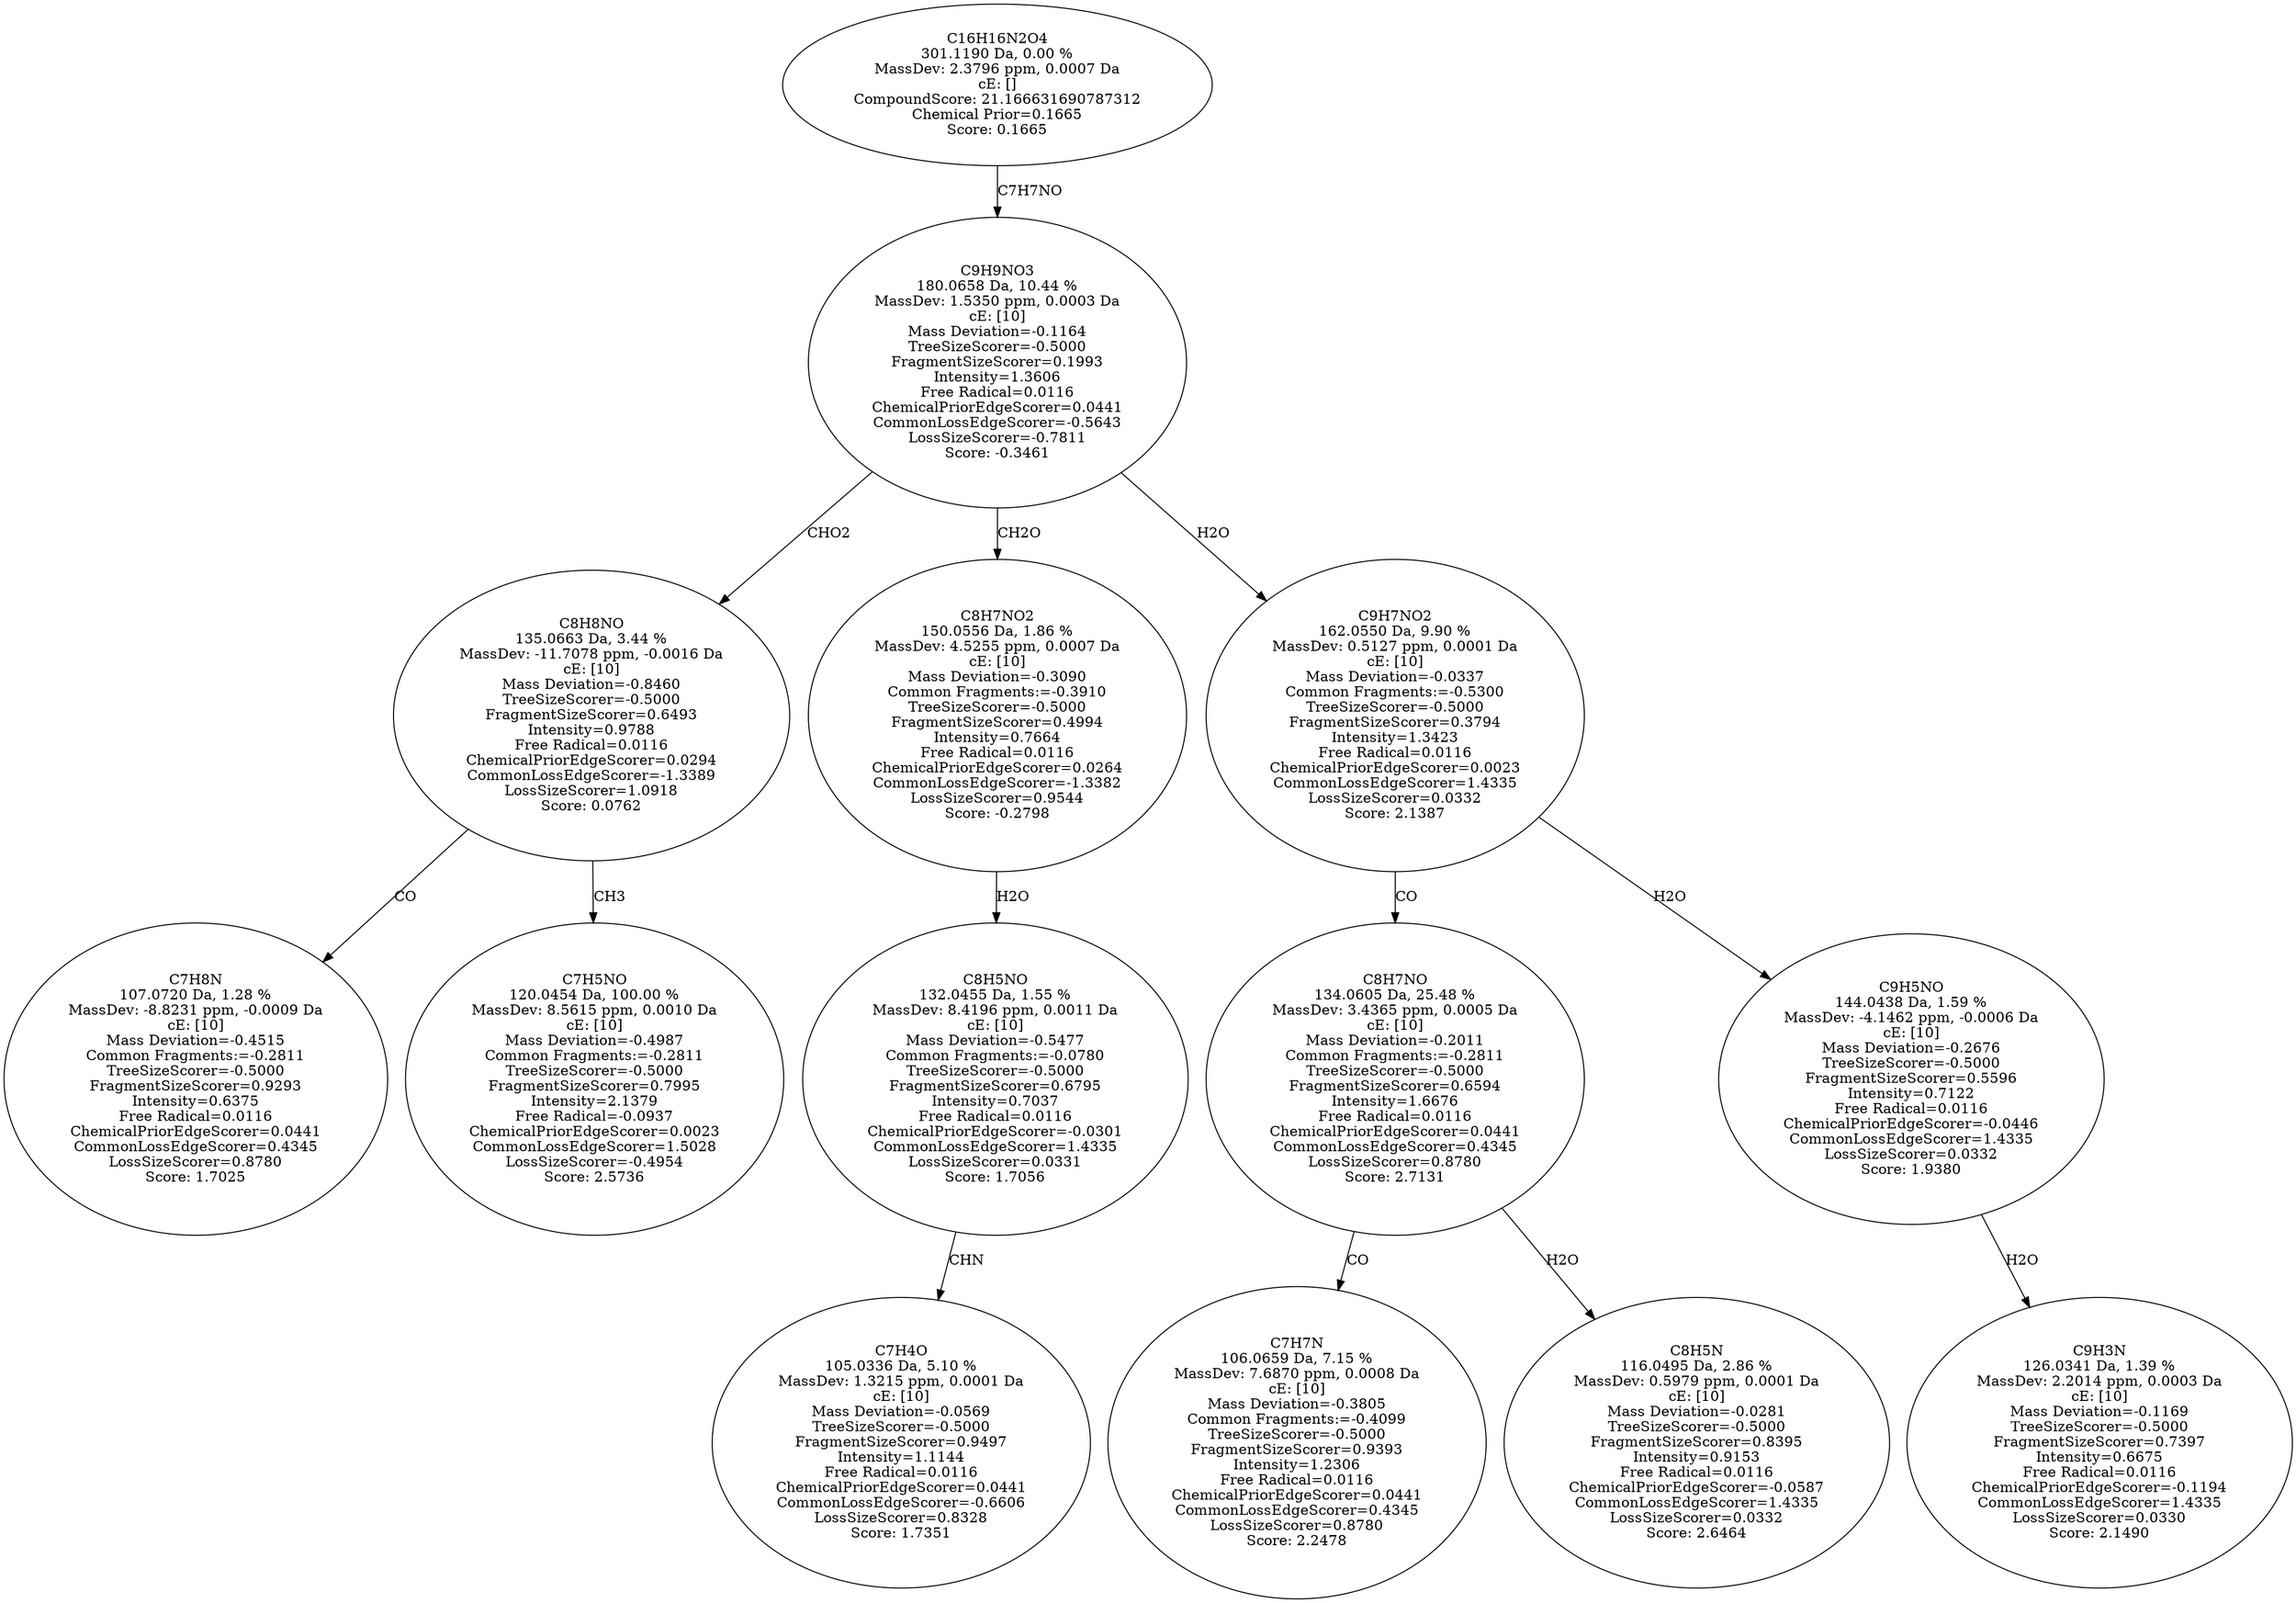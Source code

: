 strict digraph {
v1 [label="C7H8N\n107.0720 Da, 1.28 %\nMassDev: -8.8231 ppm, -0.0009 Da\ncE: [10]\nMass Deviation=-0.4515\nCommon Fragments:=-0.2811\nTreeSizeScorer=-0.5000\nFragmentSizeScorer=0.9293\nIntensity=0.6375\nFree Radical=0.0116\nChemicalPriorEdgeScorer=0.0441\nCommonLossEdgeScorer=0.4345\nLossSizeScorer=0.8780\nScore: 1.7025"];
v2 [label="C7H5NO\n120.0454 Da, 100.00 %\nMassDev: 8.5615 ppm, 0.0010 Da\ncE: [10]\nMass Deviation=-0.4987\nCommon Fragments:=-0.2811\nTreeSizeScorer=-0.5000\nFragmentSizeScorer=0.7995\nIntensity=2.1379\nFree Radical=-0.0937\nChemicalPriorEdgeScorer=0.0023\nCommonLossEdgeScorer=1.5028\nLossSizeScorer=-0.4954\nScore: 2.5736"];
v3 [label="C8H8NO\n135.0663 Da, 3.44 %\nMassDev: -11.7078 ppm, -0.0016 Da\ncE: [10]\nMass Deviation=-0.8460\nTreeSizeScorer=-0.5000\nFragmentSizeScorer=0.6493\nIntensity=0.9788\nFree Radical=0.0116\nChemicalPriorEdgeScorer=0.0294\nCommonLossEdgeScorer=-1.3389\nLossSizeScorer=1.0918\nScore: 0.0762"];
v4 [label="C7H4O\n105.0336 Da, 5.10 %\nMassDev: 1.3215 ppm, 0.0001 Da\ncE: [10]\nMass Deviation=-0.0569\nTreeSizeScorer=-0.5000\nFragmentSizeScorer=0.9497\nIntensity=1.1144\nFree Radical=0.0116\nChemicalPriorEdgeScorer=0.0441\nCommonLossEdgeScorer=-0.6606\nLossSizeScorer=0.8328\nScore: 1.7351"];
v5 [label="C8H5NO\n132.0455 Da, 1.55 %\nMassDev: 8.4196 ppm, 0.0011 Da\ncE: [10]\nMass Deviation=-0.5477\nCommon Fragments:=-0.0780\nTreeSizeScorer=-0.5000\nFragmentSizeScorer=0.6795\nIntensity=0.7037\nFree Radical=0.0116\nChemicalPriorEdgeScorer=-0.0301\nCommonLossEdgeScorer=1.4335\nLossSizeScorer=0.0331\nScore: 1.7056"];
v6 [label="C8H7NO2\n150.0556 Da, 1.86 %\nMassDev: 4.5255 ppm, 0.0007 Da\ncE: [10]\nMass Deviation=-0.3090\nCommon Fragments:=-0.3910\nTreeSizeScorer=-0.5000\nFragmentSizeScorer=0.4994\nIntensity=0.7664\nFree Radical=0.0116\nChemicalPriorEdgeScorer=0.0264\nCommonLossEdgeScorer=-1.3382\nLossSizeScorer=0.9544\nScore: -0.2798"];
v7 [label="C7H7N\n106.0659 Da, 7.15 %\nMassDev: 7.6870 ppm, 0.0008 Da\ncE: [10]\nMass Deviation=-0.3805\nCommon Fragments:=-0.4099\nTreeSizeScorer=-0.5000\nFragmentSizeScorer=0.9393\nIntensity=1.2306\nFree Radical=0.0116\nChemicalPriorEdgeScorer=0.0441\nCommonLossEdgeScorer=0.4345\nLossSizeScorer=0.8780\nScore: 2.2478"];
v8 [label="C8H5N\n116.0495 Da, 2.86 %\nMassDev: 0.5979 ppm, 0.0001 Da\ncE: [10]\nMass Deviation=-0.0281\nTreeSizeScorer=-0.5000\nFragmentSizeScorer=0.8395\nIntensity=0.9153\nFree Radical=0.0116\nChemicalPriorEdgeScorer=-0.0587\nCommonLossEdgeScorer=1.4335\nLossSizeScorer=0.0332\nScore: 2.6464"];
v9 [label="C8H7NO\n134.0605 Da, 25.48 %\nMassDev: 3.4365 ppm, 0.0005 Da\ncE: [10]\nMass Deviation=-0.2011\nCommon Fragments:=-0.2811\nTreeSizeScorer=-0.5000\nFragmentSizeScorer=0.6594\nIntensity=1.6676\nFree Radical=0.0116\nChemicalPriorEdgeScorer=0.0441\nCommonLossEdgeScorer=0.4345\nLossSizeScorer=0.8780\nScore: 2.7131"];
v10 [label="C9H3N\n126.0341 Da, 1.39 %\nMassDev: 2.2014 ppm, 0.0003 Da\ncE: [10]\nMass Deviation=-0.1169\nTreeSizeScorer=-0.5000\nFragmentSizeScorer=0.7397\nIntensity=0.6675\nFree Radical=0.0116\nChemicalPriorEdgeScorer=-0.1194\nCommonLossEdgeScorer=1.4335\nLossSizeScorer=0.0330\nScore: 2.1490"];
v11 [label="C9H5NO\n144.0438 Da, 1.59 %\nMassDev: -4.1462 ppm, -0.0006 Da\ncE: [10]\nMass Deviation=-0.2676\nTreeSizeScorer=-0.5000\nFragmentSizeScorer=0.5596\nIntensity=0.7122\nFree Radical=0.0116\nChemicalPriorEdgeScorer=-0.0446\nCommonLossEdgeScorer=1.4335\nLossSizeScorer=0.0332\nScore: 1.9380"];
v12 [label="C9H7NO2\n162.0550 Da, 9.90 %\nMassDev: 0.5127 ppm, 0.0001 Da\ncE: [10]\nMass Deviation=-0.0337\nCommon Fragments:=-0.5300\nTreeSizeScorer=-0.5000\nFragmentSizeScorer=0.3794\nIntensity=1.3423\nFree Radical=0.0116\nChemicalPriorEdgeScorer=0.0023\nCommonLossEdgeScorer=1.4335\nLossSizeScorer=0.0332\nScore: 2.1387"];
v13 [label="C9H9NO3\n180.0658 Da, 10.44 %\nMassDev: 1.5350 ppm, 0.0003 Da\ncE: [10]\nMass Deviation=-0.1164\nTreeSizeScorer=-0.5000\nFragmentSizeScorer=0.1993\nIntensity=1.3606\nFree Radical=0.0116\nChemicalPriorEdgeScorer=0.0441\nCommonLossEdgeScorer=-0.5643\nLossSizeScorer=-0.7811\nScore: -0.3461"];
v14 [label="C16H16N2O4\n301.1190 Da, 0.00 %\nMassDev: 2.3796 ppm, 0.0007 Da\ncE: []\nCompoundScore: 21.166631690787312\nChemical Prior=0.1665\nScore: 0.1665"];
v3 -> v1 [label="CO"];
v3 -> v2 [label="CH3"];
v13 -> v3 [label="CHO2"];
v5 -> v4 [label="CHN"];
v6 -> v5 [label="H2O"];
v13 -> v6 [label="CH2O"];
v9 -> v7 [label="CO"];
v9 -> v8 [label="H2O"];
v12 -> v9 [label="CO"];
v11 -> v10 [label="H2O"];
v12 -> v11 [label="H2O"];
v13 -> v12 [label="H2O"];
v14 -> v13 [label="C7H7NO"];
}